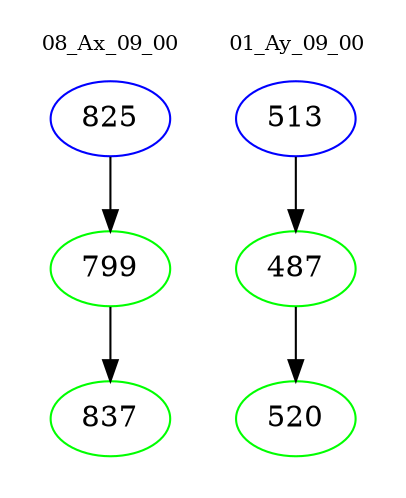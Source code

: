 digraph{
subgraph cluster_0 {
color = white
label = "08_Ax_09_00";
fontsize=10;
T0_825 [label="825", color="blue"]
T0_825 -> T0_799 [color="black"]
T0_799 [label="799", color="green"]
T0_799 -> T0_837 [color="black"]
T0_837 [label="837", color="green"]
}
subgraph cluster_1 {
color = white
label = "01_Ay_09_00";
fontsize=10;
T1_513 [label="513", color="blue"]
T1_513 -> T1_487 [color="black"]
T1_487 [label="487", color="green"]
T1_487 -> T1_520 [color="black"]
T1_520 [label="520", color="green"]
}
}
